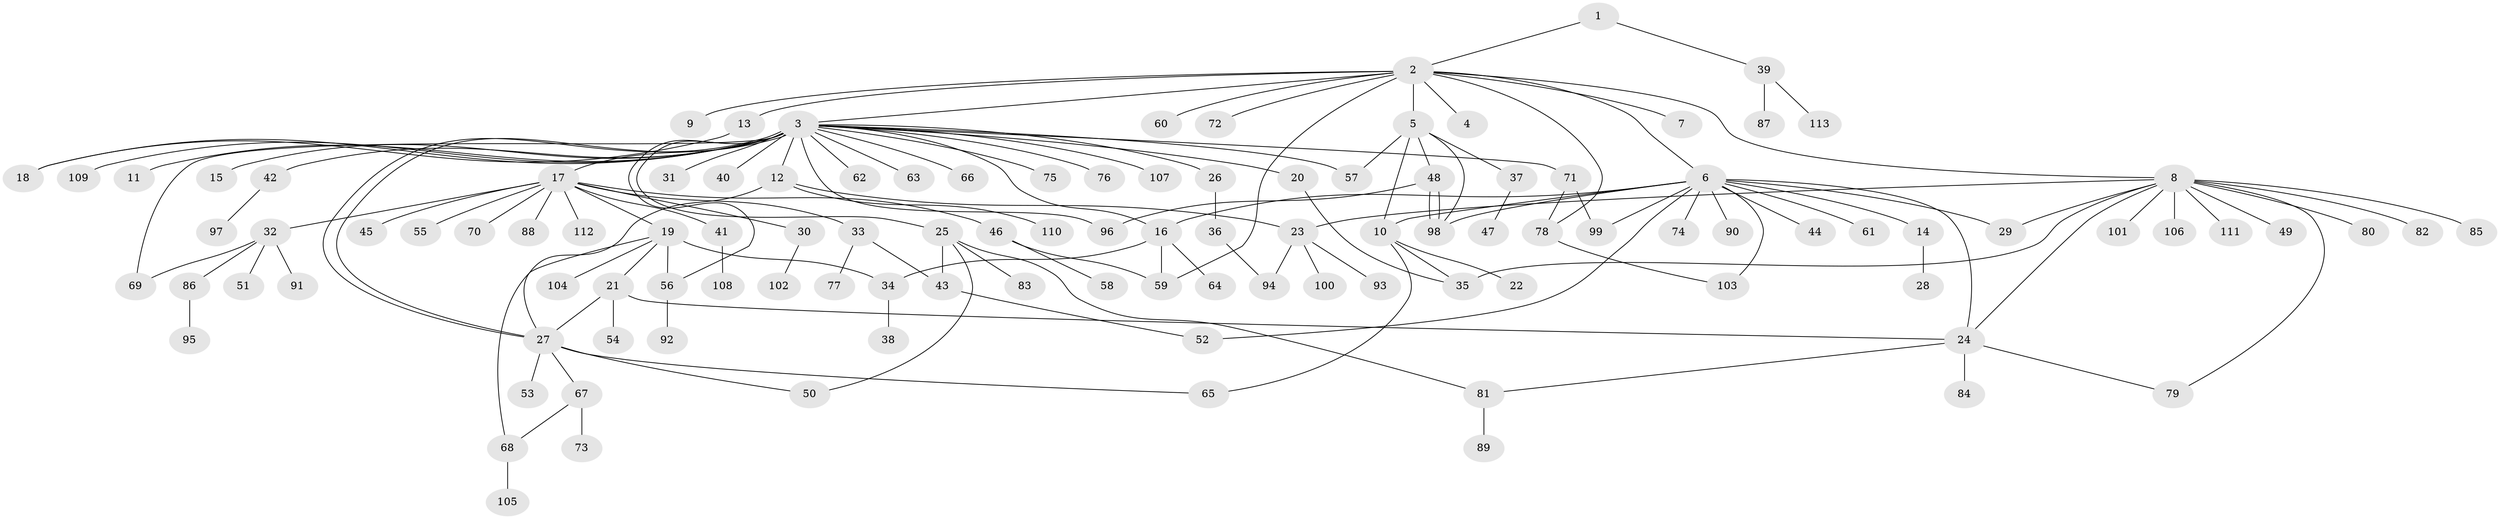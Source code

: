 // Generated by graph-tools (version 1.1) at 2025/11/02/27/25 16:11:14]
// undirected, 113 vertices, 145 edges
graph export_dot {
graph [start="1"]
  node [color=gray90,style=filled];
  1;
  2;
  3;
  4;
  5;
  6;
  7;
  8;
  9;
  10;
  11;
  12;
  13;
  14;
  15;
  16;
  17;
  18;
  19;
  20;
  21;
  22;
  23;
  24;
  25;
  26;
  27;
  28;
  29;
  30;
  31;
  32;
  33;
  34;
  35;
  36;
  37;
  38;
  39;
  40;
  41;
  42;
  43;
  44;
  45;
  46;
  47;
  48;
  49;
  50;
  51;
  52;
  53;
  54;
  55;
  56;
  57;
  58;
  59;
  60;
  61;
  62;
  63;
  64;
  65;
  66;
  67;
  68;
  69;
  70;
  71;
  72;
  73;
  74;
  75;
  76;
  77;
  78;
  79;
  80;
  81;
  82;
  83;
  84;
  85;
  86;
  87;
  88;
  89;
  90;
  91;
  92;
  93;
  94;
  95;
  96;
  97;
  98;
  99;
  100;
  101;
  102;
  103;
  104;
  105;
  106;
  107;
  108;
  109;
  110;
  111;
  112;
  113;
  1 -- 2;
  1 -- 39;
  2 -- 3;
  2 -- 4;
  2 -- 5;
  2 -- 6;
  2 -- 7;
  2 -- 8;
  2 -- 9;
  2 -- 13;
  2 -- 59;
  2 -- 60;
  2 -- 72;
  2 -- 78;
  3 -- 11;
  3 -- 12;
  3 -- 15;
  3 -- 16;
  3 -- 17;
  3 -- 18;
  3 -- 20;
  3 -- 25;
  3 -- 26;
  3 -- 27;
  3 -- 27;
  3 -- 31;
  3 -- 40;
  3 -- 42;
  3 -- 56;
  3 -- 57;
  3 -- 62;
  3 -- 63;
  3 -- 66;
  3 -- 69;
  3 -- 71;
  3 -- 75;
  3 -- 76;
  3 -- 96;
  3 -- 107;
  3 -- 109;
  5 -- 10;
  5 -- 37;
  5 -- 48;
  5 -- 57;
  5 -- 98;
  6 -- 10;
  6 -- 14;
  6 -- 16;
  6 -- 24;
  6 -- 29;
  6 -- 44;
  6 -- 52;
  6 -- 61;
  6 -- 74;
  6 -- 90;
  6 -- 98;
  6 -- 99;
  6 -- 103;
  8 -- 23;
  8 -- 24;
  8 -- 29;
  8 -- 35;
  8 -- 49;
  8 -- 79;
  8 -- 80;
  8 -- 82;
  8 -- 85;
  8 -- 101;
  8 -- 106;
  8 -- 111;
  10 -- 22;
  10 -- 35;
  10 -- 65;
  12 -- 23;
  12 -- 27;
  12 -- 110;
  13 -- 18;
  14 -- 28;
  16 -- 34;
  16 -- 59;
  16 -- 64;
  17 -- 19;
  17 -- 30;
  17 -- 32;
  17 -- 33;
  17 -- 41;
  17 -- 45;
  17 -- 46;
  17 -- 55;
  17 -- 70;
  17 -- 88;
  17 -- 112;
  19 -- 21;
  19 -- 34;
  19 -- 56;
  19 -- 68;
  19 -- 104;
  20 -- 35;
  21 -- 24;
  21 -- 27;
  21 -- 54;
  23 -- 93;
  23 -- 94;
  23 -- 100;
  24 -- 79;
  24 -- 81;
  24 -- 84;
  25 -- 43;
  25 -- 50;
  25 -- 81;
  25 -- 83;
  26 -- 36;
  27 -- 50;
  27 -- 53;
  27 -- 65;
  27 -- 67;
  30 -- 102;
  32 -- 51;
  32 -- 69;
  32 -- 86;
  32 -- 91;
  33 -- 43;
  33 -- 77;
  34 -- 38;
  36 -- 94;
  37 -- 47;
  39 -- 87;
  39 -- 113;
  41 -- 108;
  42 -- 97;
  43 -- 52;
  46 -- 58;
  46 -- 59;
  48 -- 96;
  48 -- 98;
  48 -- 98;
  56 -- 92;
  67 -- 68;
  67 -- 73;
  68 -- 105;
  71 -- 78;
  71 -- 99;
  78 -- 103;
  81 -- 89;
  86 -- 95;
}
